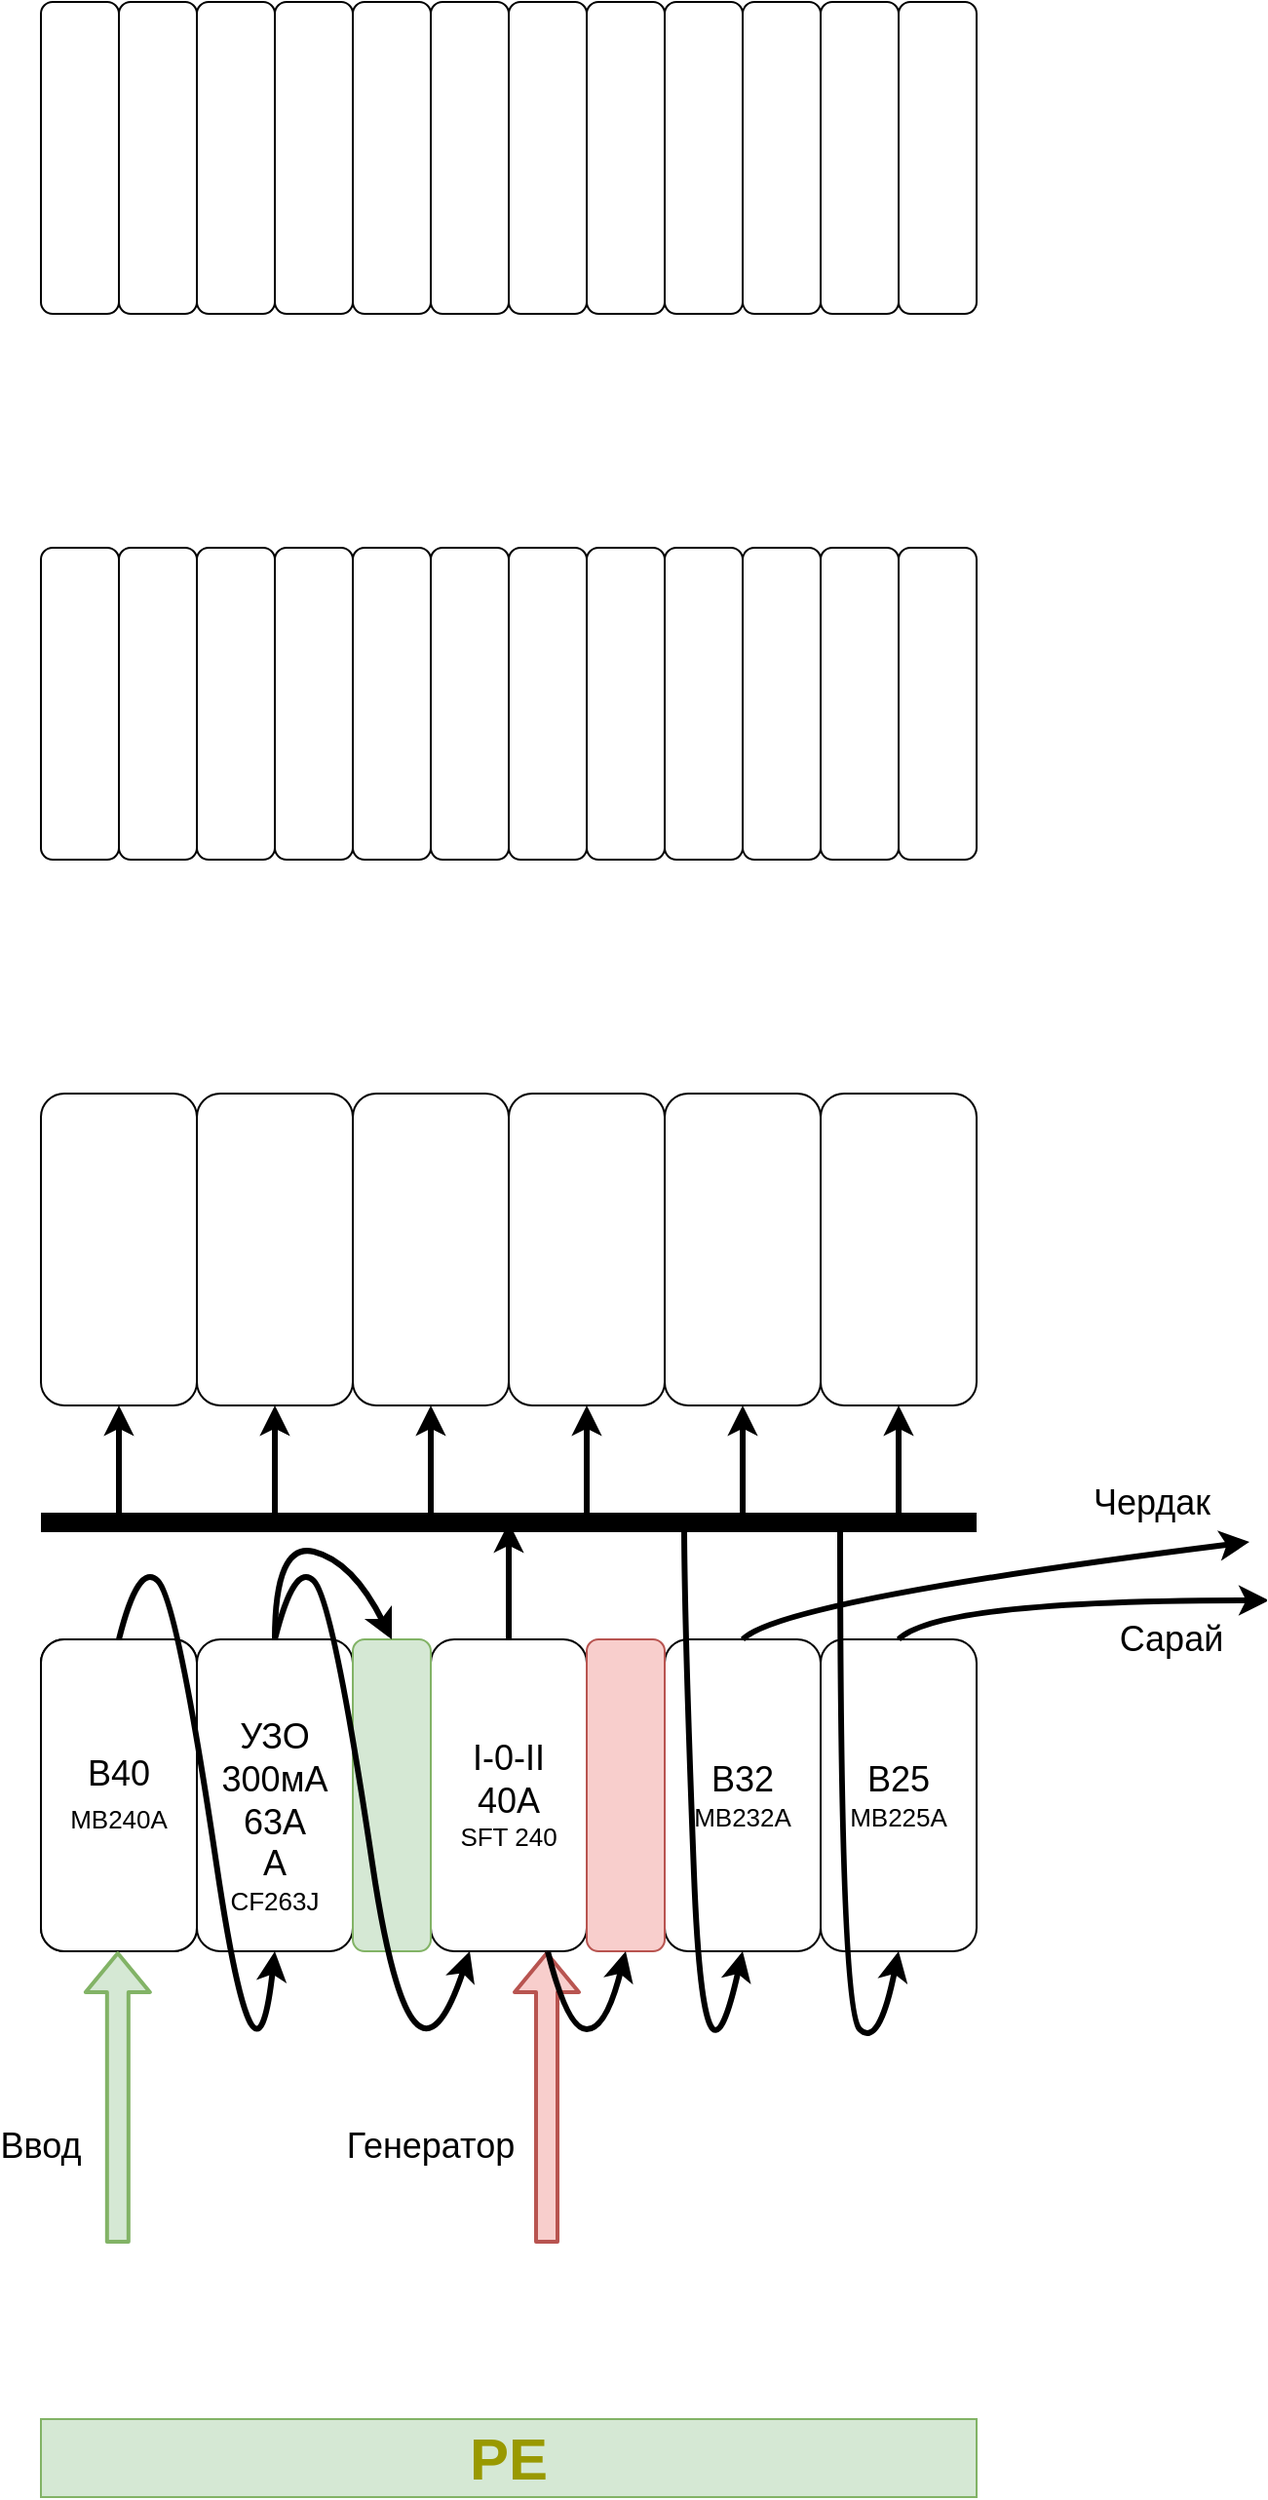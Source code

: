 <mxfile version="13.6.2" type="github" pages="2">
  <diagram id="Z2d8q2yfVchoNYsD8aYI" name="Версия 2">
    <mxGraphModel dx="1091" dy="1103" grid="1" gridSize="10" guides="1" tooltips="1" connect="1" arrows="1" fold="1" page="1" pageScale="1" pageWidth="1169" pageHeight="1654" math="0" shadow="0">
      <root>
        <mxCell id="0" />
        <mxCell id="1" parent="0" />
        <mxCell id="kPm1ZI1qb7ZHJGVAojsA-1" value="" style="rounded=1;whiteSpace=wrap;html=1;" vertex="1" parent="1">
          <mxGeometry x="320" y="1160" width="80" height="160" as="geometry" />
        </mxCell>
        <mxCell id="kPm1ZI1qb7ZHJGVAojsA-2" value="&lt;div style=&quot;font-size: 18px&quot;&gt;&lt;font style=&quot;font-size: 18px&quot;&gt;&lt;b&gt;&lt;font style=&quot;font-size: 18px&quot;&gt;&lt;br&gt;&lt;/font&gt;&lt;/b&gt;&lt;/font&gt;&lt;/div&gt;&lt;div style=&quot;font-size: 18px&quot;&gt;&lt;font style=&quot;font-size: 18px&quot;&gt;&lt;font style=&quot;font-size: 18px&quot;&gt;УЗО&lt;/font&gt;&lt;/font&gt;&lt;/div&gt;&lt;div style=&quot;font-size: 18px&quot;&gt;&lt;font style=&quot;font-size: 18px&quot;&gt;&lt;font style=&quot;font-size: 18px&quot;&gt;300мА&lt;/font&gt;&lt;/font&gt;&lt;/div&gt;&lt;div style=&quot;font-size: 18px&quot;&gt;&lt;font style=&quot;font-size: 18px&quot;&gt;&lt;font style=&quot;font-size: 18px&quot;&gt;63А&lt;/font&gt;&lt;/font&gt;&lt;/div&gt;&lt;div style=&quot;font-size: 18px&quot;&gt;&lt;font style=&quot;font-size: 18px&quot;&gt;&lt;font style=&quot;font-size: 18px&quot;&gt;А&lt;/font&gt;&lt;/font&gt;&lt;br&gt;&lt;/div&gt;&lt;div&gt;&lt;span style=&quot;font-size: 13px ; color: #000000 ; font-weight: normal ; text-decoration: none ; font-family: &amp;#34;arial&amp;#34; ; font-style: normal&quot;&gt;CF263J&lt;/span&gt;&lt;/div&gt;" style="rounded=1;whiteSpace=wrap;html=1;" vertex="1" parent="1">
          <mxGeometry x="400" y="1160" width="80" height="160" as="geometry" />
        </mxCell>
        <mxCell id="kPm1ZI1qb7ZHJGVAojsA-3" value="&lt;div style=&quot;font-size: 18px&quot;&gt;&lt;span style=&quot;color: rgb(0 , 0 , 0) ; font-weight: normal ; text-decoration: none ; font-family: &amp;#34;arial&amp;#34; ; font-style: normal&quot;&gt;&lt;font style=&quot;font-size: 18px&quot;&gt;B32&lt;/font&gt;&lt;br&gt;&lt;/span&gt;&lt;/div&gt;&lt;div&gt;&lt;span style=&quot;font-size: 13px ; color: #000000 ; font-weight: normal ; text-decoration: none ; font-family: &amp;#34;arial&amp;#34; ; font-style: normal&quot;&gt; MB232A&lt;/span&gt;&lt;/div&gt;" style="rounded=1;whiteSpace=wrap;html=1;" vertex="1" parent="1">
          <mxGeometry x="640" y="1160" width="80" height="160" as="geometry" />
        </mxCell>
        <mxCell id="kPm1ZI1qb7ZHJGVAojsA-4" value="" style="rounded=1;whiteSpace=wrap;html=1;" vertex="1" parent="1">
          <mxGeometry x="400" y="880" width="80" height="160" as="geometry" />
        </mxCell>
        <mxCell id="kPm1ZI1qb7ZHJGVAojsA-5" value="" style="rounded=1;whiteSpace=wrap;html=1;" vertex="1" parent="1">
          <mxGeometry x="560" y="880" width="80" height="160" as="geometry" />
        </mxCell>
        <mxCell id="kPm1ZI1qb7ZHJGVAojsA-14" value="" style="rounded=1;whiteSpace=wrap;html=1;" vertex="1" parent="1">
          <mxGeometry x="640" y="880" width="80" height="160" as="geometry" />
        </mxCell>
        <mxCell id="kPm1ZI1qb7ZHJGVAojsA-15" value="" style="rounded=1;whiteSpace=wrap;html=1;" vertex="1" parent="1">
          <mxGeometry x="720" y="880" width="80" height="160" as="geometry" />
        </mxCell>
        <mxCell id="kPm1ZI1qb7ZHJGVAojsA-6" value="DIN1" parent="0" />
        <mxCell id="kPm1ZI1qb7ZHJGVAojsA-7" value="&lt;div&gt;&lt;font style=&quot;font-size: 18px&quot;&gt;B40&lt;/font&gt;&lt;br&gt;&lt;font style=&quot;font-size: 18px&quot;&gt;&lt;span style=&quot;font-size: 13px ; color: #000000 ; font-weight: normal ; text-decoration: none ; font-family: &amp;#34;arial&amp;#34; ; font-style: normal&quot;&gt;MB240A&lt;/span&gt;&lt;/font&gt;&lt;/div&gt;" style="rounded=1;whiteSpace=wrap;html=1;" vertex="1" parent="kPm1ZI1qb7ZHJGVAojsA-6">
          <mxGeometry x="320" y="1160" width="80" height="160" as="geometry" />
        </mxCell>
        <mxCell id="kPm1ZI1qb7ZHJGVAojsA-8" value="" style="rounded=1;whiteSpace=wrap;html=1;" vertex="1" parent="kPm1ZI1qb7ZHJGVAojsA-6">
          <mxGeometry x="480" y="880" width="80" height="160" as="geometry" />
        </mxCell>
        <mxCell id="kPm1ZI1qb7ZHJGVAojsA-9" value="" style="rounded=1;whiteSpace=wrap;html=1;" vertex="1" parent="kPm1ZI1qb7ZHJGVAojsA-6">
          <mxGeometry x="320" y="880" width="80" height="160" as="geometry" />
        </mxCell>
        <mxCell id="kPm1ZI1qb7ZHJGVAojsA-10" value="&lt;div style=&quot;font-size: 18px&quot;&gt;&lt;span style=&quot;color: rgb(0 , 0 , 0) ; font-weight: normal ; text-decoration: none ; font-family: &amp;#34;arial&amp;#34; ; font-style: normal&quot;&gt;I-0-II&lt;br&gt;&lt;/span&gt;&lt;/div&gt;&lt;div style=&quot;font-size: 18px&quot;&gt;&lt;span style=&quot;color: rgb(0 , 0 , 0) ; font-weight: normal ; text-decoration: none ; font-family: &amp;#34;arial&amp;#34; ; font-style: normal&quot;&gt;40A&lt;br&gt;&lt;/span&gt;&lt;/div&gt;&lt;div&gt;&lt;span style=&quot;font-size: 13px ; color: #000000 ; font-weight: normal ; text-decoration: none ; font-family: &amp;#34;arial&amp;#34; ; font-style: normal&quot;&gt;SFT 240&lt;/span&gt;&lt;/div&gt;" style="rounded=1;whiteSpace=wrap;html=1;" vertex="1" parent="kPm1ZI1qb7ZHJGVAojsA-6">
          <mxGeometry x="520" y="1160" width="80" height="160" as="geometry" />
        </mxCell>
        <mxCell id="kPm1ZI1qb7ZHJGVAojsA-11" value="&lt;div style=&quot;font-size: 18px&quot;&gt;&lt;span style=&quot;color: rgb(0 , 0 , 0) ; font-weight: normal ; text-decoration: none ; font-family: &amp;#34;arial&amp;#34; ; font-style: normal&quot;&gt;&lt;font style=&quot;font-size: 18px&quot;&gt;B25&lt;/font&gt;&lt;br&gt;&lt;/span&gt;&lt;/div&gt;&lt;div&gt;&lt;span style=&quot;font-size: 13px ; color: #000000 ; font-weight: normal ; text-decoration: none ; font-family: &amp;#34;arial&amp;#34; ; font-style: normal&quot;&gt;MB225A&lt;/span&gt;&lt;/div&gt;" style="rounded=1;whiteSpace=wrap;html=1;" vertex="1" parent="kPm1ZI1qb7ZHJGVAojsA-6">
          <mxGeometry x="720" y="1160" width="80" height="160" as="geometry" />
        </mxCell>
        <mxCell id="kPm1ZI1qb7ZHJGVAojsA-12" value="" style="rounded=1;whiteSpace=wrap;html=1;fillColor=#d5e8d4;strokeColor=#82b366;" vertex="1" parent="kPm1ZI1qb7ZHJGVAojsA-6">
          <mxGeometry x="480" y="1160" width="40" height="160" as="geometry" />
        </mxCell>
        <mxCell id="kPm1ZI1qb7ZHJGVAojsA-13" value="" style="rounded=1;whiteSpace=wrap;html=1;fillColor=#f8cecc;strokeColor=#b85450;" vertex="1" parent="kPm1ZI1qb7ZHJGVAojsA-6">
          <mxGeometry x="600" y="1160" width="40" height="160" as="geometry" />
        </mxCell>
        <mxCell id="kPm1ZI1qb7ZHJGVAojsA-16" value="" style="shape=flexArrow;endArrow=classic;html=1;strokeWidth=2;fillColor=#d5e8d4;strokeColor=#82b366;" edge="1" parent="kPm1ZI1qb7ZHJGVAojsA-6">
          <mxGeometry width="50" height="50" relative="1" as="geometry">
            <mxPoint x="359.41" y="1470" as="sourcePoint" />
            <mxPoint x="359.41" y="1320" as="targetPoint" />
          </mxGeometry>
        </mxCell>
        <mxCell id="kPm1ZI1qb7ZHJGVAojsA-17" value="" style="curved=1;endArrow=classic;html=1;strokeWidth=3;exitX=0.5;exitY=0;exitDx=0;exitDy=0;entryX=0.5;entryY=1;entryDx=0;entryDy=0;" edge="1" parent="kPm1ZI1qb7ZHJGVAojsA-6" source="kPm1ZI1qb7ZHJGVAojsA-7" target="kPm1ZI1qb7ZHJGVAojsA-2">
          <mxGeometry width="50" height="50" relative="1" as="geometry">
            <mxPoint x="600" y="1230" as="sourcePoint" />
            <mxPoint x="650" y="1180" as="targetPoint" />
            <Array as="points">
              <mxPoint x="370" y="1120" />
              <mxPoint x="390" y="1140" />
              <mxPoint x="430" y="1410" />
            </Array>
          </mxGeometry>
        </mxCell>
        <mxCell id="kPm1ZI1qb7ZHJGVAojsA-18" value="" style="curved=1;endArrow=classic;html=1;strokeWidth=3;exitX=0.5;exitY=0;exitDx=0;exitDy=0;entryX=0.25;entryY=1;entryDx=0;entryDy=0;" edge="1" parent="kPm1ZI1qb7ZHJGVAojsA-6" target="kPm1ZI1qb7ZHJGVAojsA-10">
          <mxGeometry width="50" height="50" relative="1" as="geometry">
            <mxPoint x="440.0" y="1160" as="sourcePoint" />
            <mxPoint x="520.0" y="1320" as="targetPoint" />
            <Array as="points">
              <mxPoint x="450" y="1120" />
              <mxPoint x="470" y="1140" />
              <mxPoint x="510" y="1410" />
            </Array>
          </mxGeometry>
        </mxCell>
        <mxCell id="kPm1ZI1qb7ZHJGVAojsA-19" value="" style="curved=1;endArrow=classic;html=1;strokeWidth=3;exitX=0.5;exitY=0;exitDx=0;exitDy=0;entryX=0.5;entryY=0;entryDx=0;entryDy=0;" edge="1" parent="kPm1ZI1qb7ZHJGVAojsA-6" source="kPm1ZI1qb7ZHJGVAojsA-2" target="kPm1ZI1qb7ZHJGVAojsA-12">
          <mxGeometry width="50" height="50" relative="1" as="geometry">
            <mxPoint x="600" y="1230" as="sourcePoint" />
            <mxPoint x="650" y="1180" as="targetPoint" />
            <Array as="points">
              <mxPoint x="440" y="1110" />
              <mxPoint x="480" y="1120" />
            </Array>
          </mxGeometry>
        </mxCell>
        <mxCell id="kPm1ZI1qb7ZHJGVAojsA-20" value="" style="shape=flexArrow;endArrow=classic;html=1;strokeWidth=2;fillColor=#f8cecc;strokeColor=#b85450;" edge="1" parent="kPm1ZI1qb7ZHJGVAojsA-6">
          <mxGeometry width="50" height="50" relative="1" as="geometry">
            <mxPoint x="579.5" y="1470.0" as="sourcePoint" />
            <mxPoint x="579.5" y="1320" as="targetPoint" />
          </mxGeometry>
        </mxCell>
        <mxCell id="kPm1ZI1qb7ZHJGVAojsA-21" value="" style="curved=1;endArrow=classic;html=1;strokeWidth=3;entryX=0.5;entryY=1;entryDx=0;entryDy=0;" edge="1" parent="kPm1ZI1qb7ZHJGVAojsA-6" target="kPm1ZI1qb7ZHJGVAojsA-13">
          <mxGeometry width="50" height="50" relative="1" as="geometry">
            <mxPoint x="580" y="1320" as="sourcePoint" />
            <mxPoint x="650" y="1180" as="targetPoint" />
            <Array as="points">
              <mxPoint x="590" y="1360" />
              <mxPoint x="610" y="1360" />
            </Array>
          </mxGeometry>
        </mxCell>
        <mxCell id="kPm1ZI1qb7ZHJGVAojsA-22" value="" style="curved=1;endArrow=classic;html=1;strokeWidth=3;entryX=0.5;entryY=1;entryDx=0;entryDy=0;" edge="1" parent="kPm1ZI1qb7ZHJGVAojsA-6" target="kPm1ZI1qb7ZHJGVAojsA-3">
          <mxGeometry width="50" height="50" relative="1" as="geometry">
            <mxPoint x="650" y="1100" as="sourcePoint" />
            <mxPoint x="660.0" y="1320" as="targetPoint" />
            <Array as="points">
              <mxPoint x="650" y="1150" />
              <mxPoint x="660" y="1410" />
            </Array>
          </mxGeometry>
        </mxCell>
        <mxCell id="kPm1ZI1qb7ZHJGVAojsA-23" value="" style="curved=1;endArrow=classic;html=1;strokeWidth=3;entryX=0.5;entryY=1;entryDx=0;entryDy=0;" edge="1" parent="kPm1ZI1qb7ZHJGVAojsA-6" target="kPm1ZI1qb7ZHJGVAojsA-11">
          <mxGeometry width="50" height="50" relative="1" as="geometry">
            <mxPoint x="730" y="1100" as="sourcePoint" />
            <mxPoint x="630.0" y="1330" as="targetPoint" />
            <Array as="points">
              <mxPoint x="730" y="1350" />
              <mxPoint x="750" y="1370" />
            </Array>
          </mxGeometry>
        </mxCell>
        <mxCell id="kPm1ZI1qb7ZHJGVAojsA-24" value="" style="endArrow=none;html=1;strokeWidth=10;" edge="1" parent="kPm1ZI1qb7ZHJGVAojsA-6">
          <mxGeometry width="50" height="50" relative="1" as="geometry">
            <mxPoint x="320" y="1100" as="sourcePoint" />
            <mxPoint x="800" y="1100" as="targetPoint" />
          </mxGeometry>
        </mxCell>
        <mxCell id="kPm1ZI1qb7ZHJGVAojsA-26" value="" style="endArrow=classic;html=1;strokeWidth=3;exitX=0.5;exitY=0;exitDx=0;exitDy=0;" edge="1" parent="kPm1ZI1qb7ZHJGVAojsA-6" source="kPm1ZI1qb7ZHJGVAojsA-10">
          <mxGeometry width="50" height="50" relative="1" as="geometry">
            <mxPoint x="600" y="1230" as="sourcePoint" />
            <mxPoint x="560" y="1100" as="targetPoint" />
          </mxGeometry>
        </mxCell>
        <mxCell id="kPm1ZI1qb7ZHJGVAojsA-27" value="" style="endArrow=classic;html=1;strokeWidth=3;entryX=0.5;entryY=1;entryDx=0;entryDy=0;" edge="1" parent="kPm1ZI1qb7ZHJGVAojsA-6" target="kPm1ZI1qb7ZHJGVAojsA-9">
          <mxGeometry width="50" height="50" relative="1" as="geometry">
            <mxPoint x="360" y="1100" as="sourcePoint" />
            <mxPoint x="570.0" y="1110" as="targetPoint" />
          </mxGeometry>
        </mxCell>
        <mxCell id="kPm1ZI1qb7ZHJGVAojsA-28" value="" style="endArrow=classic;html=1;strokeWidth=3;entryX=0.5;entryY=1;entryDx=0;entryDy=0;" edge="1" parent="kPm1ZI1qb7ZHJGVAojsA-6">
          <mxGeometry width="50" height="50" relative="1" as="geometry">
            <mxPoint x="440" y="1100" as="sourcePoint" />
            <mxPoint x="440" y="1040" as="targetPoint" />
          </mxGeometry>
        </mxCell>
        <mxCell id="kPm1ZI1qb7ZHJGVAojsA-29" value="" style="endArrow=classic;html=1;strokeWidth=3;entryX=0.5;entryY=1;entryDx=0;entryDy=0;" edge="1" parent="kPm1ZI1qb7ZHJGVAojsA-6" target="kPm1ZI1qb7ZHJGVAojsA-8">
          <mxGeometry width="50" height="50" relative="1" as="geometry">
            <mxPoint x="520" y="1100" as="sourcePoint" />
            <mxPoint x="380" y="1060" as="targetPoint" />
          </mxGeometry>
        </mxCell>
        <mxCell id="kPm1ZI1qb7ZHJGVAojsA-30" value="" style="endArrow=classic;html=1;strokeWidth=3;entryX=0.5;entryY=1;entryDx=0;entryDy=0;" edge="1" parent="kPm1ZI1qb7ZHJGVAojsA-6" target="kPm1ZI1qb7ZHJGVAojsA-5">
          <mxGeometry width="50" height="50" relative="1" as="geometry">
            <mxPoint x="600" y="1100" as="sourcePoint" />
            <mxPoint x="390" y="1070" as="targetPoint" />
          </mxGeometry>
        </mxCell>
        <mxCell id="kPm1ZI1qb7ZHJGVAojsA-31" value="" style="endArrow=classic;html=1;strokeWidth=3;entryX=0.5;entryY=1;entryDx=0;entryDy=0;" edge="1" parent="kPm1ZI1qb7ZHJGVAojsA-6" target="kPm1ZI1qb7ZHJGVAojsA-14">
          <mxGeometry width="50" height="50" relative="1" as="geometry">
            <mxPoint x="680" y="1100" as="sourcePoint" />
            <mxPoint x="400" y="1080" as="targetPoint" />
          </mxGeometry>
        </mxCell>
        <mxCell id="kPm1ZI1qb7ZHJGVAojsA-32" value="" style="endArrow=classic;html=1;strokeWidth=3;entryX=0.5;entryY=1;entryDx=0;entryDy=0;" edge="1" parent="kPm1ZI1qb7ZHJGVAojsA-6" target="kPm1ZI1qb7ZHJGVAojsA-15">
          <mxGeometry width="50" height="50" relative="1" as="geometry">
            <mxPoint x="760" y="1100" as="sourcePoint" />
            <mxPoint x="410" y="1090" as="targetPoint" />
          </mxGeometry>
        </mxCell>
        <mxCell id="kPm1ZI1qb7ZHJGVAojsA-33" value="" style="curved=1;endArrow=classic;html=1;strokeWidth=3;exitX=0.5;exitY=0;exitDx=0;exitDy=0;" edge="1" parent="kPm1ZI1qb7ZHJGVAojsA-6" source="kPm1ZI1qb7ZHJGVAojsA-11">
          <mxGeometry width="50" height="50" relative="1" as="geometry">
            <mxPoint x="870" y="1150" as="sourcePoint" />
            <mxPoint x="950" y="1140" as="targetPoint" />
            <Array as="points">
              <mxPoint x="780" y="1140" />
            </Array>
          </mxGeometry>
        </mxCell>
        <mxCell id="kPm1ZI1qb7ZHJGVAojsA-34" value="" style="curved=1;endArrow=classic;html=1;strokeWidth=3;exitX=0.5;exitY=0;exitDx=0;exitDy=0;" edge="1" parent="kPm1ZI1qb7ZHJGVAojsA-6">
          <mxGeometry width="50" height="50" relative="1" as="geometry">
            <mxPoint x="680" y="1160" as="sourcePoint" />
            <mxPoint x="940" y="1110" as="targetPoint" />
            <Array as="points">
              <mxPoint x="700" y="1140" />
            </Array>
          </mxGeometry>
        </mxCell>
        <mxCell id="kPm1ZI1qb7ZHJGVAojsA-35" value="" style="rounded=1;whiteSpace=wrap;html=1;" vertex="1" parent="kPm1ZI1qb7ZHJGVAojsA-6">
          <mxGeometry x="320" y="600" width="40" height="160" as="geometry" />
        </mxCell>
        <mxCell id="kPm1ZI1qb7ZHJGVAojsA-36" value="" style="rounded=1;whiteSpace=wrap;html=1;" vertex="1" parent="kPm1ZI1qb7ZHJGVAojsA-6">
          <mxGeometry x="360" y="600" width="40" height="160" as="geometry" />
        </mxCell>
        <mxCell id="kPm1ZI1qb7ZHJGVAojsA-37" value="" style="rounded=1;whiteSpace=wrap;html=1;" vertex="1" parent="kPm1ZI1qb7ZHJGVAojsA-6">
          <mxGeometry x="400" y="600" width="40" height="160" as="geometry" />
        </mxCell>
        <mxCell id="kPm1ZI1qb7ZHJGVAojsA-38" value="" style="rounded=1;whiteSpace=wrap;html=1;" vertex="1" parent="kPm1ZI1qb7ZHJGVAojsA-6">
          <mxGeometry x="440" y="600" width="40" height="160" as="geometry" />
        </mxCell>
        <mxCell id="kPm1ZI1qb7ZHJGVAojsA-39" value="" style="rounded=1;whiteSpace=wrap;html=1;" vertex="1" parent="kPm1ZI1qb7ZHJGVAojsA-6">
          <mxGeometry x="480" y="600" width="40" height="160" as="geometry" />
        </mxCell>
        <mxCell id="kPm1ZI1qb7ZHJGVAojsA-40" value="" style="rounded=1;whiteSpace=wrap;html=1;" vertex="1" parent="kPm1ZI1qb7ZHJGVAojsA-6">
          <mxGeometry x="520" y="600" width="40" height="160" as="geometry" />
        </mxCell>
        <mxCell id="kPm1ZI1qb7ZHJGVAojsA-41" value="" style="rounded=1;whiteSpace=wrap;html=1;" vertex="1" parent="kPm1ZI1qb7ZHJGVAojsA-6">
          <mxGeometry x="560" y="600" width="40" height="160" as="geometry" />
        </mxCell>
        <mxCell id="kPm1ZI1qb7ZHJGVAojsA-42" value="" style="rounded=1;whiteSpace=wrap;html=1;" vertex="1" parent="kPm1ZI1qb7ZHJGVAojsA-6">
          <mxGeometry x="600" y="600" width="40" height="160" as="geometry" />
        </mxCell>
        <mxCell id="kPm1ZI1qb7ZHJGVAojsA-43" value="" style="rounded=1;whiteSpace=wrap;html=1;" vertex="1" parent="kPm1ZI1qb7ZHJGVAojsA-6">
          <mxGeometry x="640" y="600" width="40" height="160" as="geometry" />
        </mxCell>
        <mxCell id="kPm1ZI1qb7ZHJGVAojsA-44" value="" style="rounded=1;whiteSpace=wrap;html=1;" vertex="1" parent="kPm1ZI1qb7ZHJGVAojsA-6">
          <mxGeometry x="680" y="600" width="40" height="160" as="geometry" />
        </mxCell>
        <mxCell id="kPm1ZI1qb7ZHJGVAojsA-45" value="" style="rounded=1;whiteSpace=wrap;html=1;" vertex="1" parent="kPm1ZI1qb7ZHJGVAojsA-6">
          <mxGeometry x="720" y="600" width="40" height="160" as="geometry" />
        </mxCell>
        <mxCell id="kPm1ZI1qb7ZHJGVAojsA-46" value="" style="rounded=1;whiteSpace=wrap;html=1;" vertex="1" parent="kPm1ZI1qb7ZHJGVAojsA-6">
          <mxGeometry x="760" y="600" width="40" height="160" as="geometry" />
        </mxCell>
        <mxCell id="kPm1ZI1qb7ZHJGVAojsA-47" value="" style="rounded=1;whiteSpace=wrap;html=1;" vertex="1" parent="kPm1ZI1qb7ZHJGVAojsA-6">
          <mxGeometry x="320" y="320" width="40" height="160" as="geometry" />
        </mxCell>
        <mxCell id="kPm1ZI1qb7ZHJGVAojsA-48" value="" style="rounded=1;whiteSpace=wrap;html=1;" vertex="1" parent="kPm1ZI1qb7ZHJGVAojsA-6">
          <mxGeometry x="360" y="320" width="40" height="160" as="geometry" />
        </mxCell>
        <mxCell id="kPm1ZI1qb7ZHJGVAojsA-49" value="" style="rounded=1;whiteSpace=wrap;html=1;" vertex="1" parent="kPm1ZI1qb7ZHJGVAojsA-6">
          <mxGeometry x="400" y="320" width="40" height="160" as="geometry" />
        </mxCell>
        <mxCell id="kPm1ZI1qb7ZHJGVAojsA-50" value="" style="rounded=1;whiteSpace=wrap;html=1;" vertex="1" parent="kPm1ZI1qb7ZHJGVAojsA-6">
          <mxGeometry x="440" y="320" width="40" height="160" as="geometry" />
        </mxCell>
        <mxCell id="kPm1ZI1qb7ZHJGVAojsA-51" value="" style="rounded=1;whiteSpace=wrap;html=1;" vertex="1" parent="kPm1ZI1qb7ZHJGVAojsA-6">
          <mxGeometry x="480" y="320" width="40" height="160" as="geometry" />
        </mxCell>
        <mxCell id="kPm1ZI1qb7ZHJGVAojsA-52" value="" style="rounded=1;whiteSpace=wrap;html=1;" vertex="1" parent="kPm1ZI1qb7ZHJGVAojsA-6">
          <mxGeometry x="520" y="320" width="40" height="160" as="geometry" />
        </mxCell>
        <mxCell id="kPm1ZI1qb7ZHJGVAojsA-53" value="" style="rounded=1;whiteSpace=wrap;html=1;" vertex="1" parent="kPm1ZI1qb7ZHJGVAojsA-6">
          <mxGeometry x="560" y="320" width="40" height="160" as="geometry" />
        </mxCell>
        <mxCell id="kPm1ZI1qb7ZHJGVAojsA-54" value="" style="rounded=1;whiteSpace=wrap;html=1;" vertex="1" parent="kPm1ZI1qb7ZHJGVAojsA-6">
          <mxGeometry x="600" y="320" width="40" height="160" as="geometry" />
        </mxCell>
        <mxCell id="kPm1ZI1qb7ZHJGVAojsA-55" value="" style="rounded=1;whiteSpace=wrap;html=1;" vertex="1" parent="kPm1ZI1qb7ZHJGVAojsA-6">
          <mxGeometry x="640" y="320" width="40" height="160" as="geometry" />
        </mxCell>
        <mxCell id="kPm1ZI1qb7ZHJGVAojsA-56" value="" style="rounded=1;whiteSpace=wrap;html=1;" vertex="1" parent="kPm1ZI1qb7ZHJGVAojsA-6">
          <mxGeometry x="680" y="320" width="40" height="160" as="geometry" />
        </mxCell>
        <mxCell id="kPm1ZI1qb7ZHJGVAojsA-57" value="" style="rounded=1;whiteSpace=wrap;html=1;" vertex="1" parent="kPm1ZI1qb7ZHJGVAojsA-6">
          <mxGeometry x="720" y="320" width="40" height="160" as="geometry" />
        </mxCell>
        <mxCell id="kPm1ZI1qb7ZHJGVAojsA-58" value="" style="rounded=1;whiteSpace=wrap;html=1;" vertex="1" parent="kPm1ZI1qb7ZHJGVAojsA-6">
          <mxGeometry x="760" y="320" width="40" height="160" as="geometry" />
        </mxCell>
        <mxCell id="kPm1ZI1qb7ZHJGVAojsA-59" value="&lt;font style=&quot;font-size: 18px&quot;&gt;Ввод&lt;/font&gt;" style="text;html=1;strokeColor=none;fillColor=none;align=center;verticalAlign=middle;whiteSpace=wrap;rounded=0;" vertex="1" parent="kPm1ZI1qb7ZHJGVAojsA-6">
          <mxGeometry x="300" y="1410" width="40" height="20" as="geometry" />
        </mxCell>
        <mxCell id="kPm1ZI1qb7ZHJGVAojsA-60" value="&lt;font style=&quot;font-size: 18px&quot;&gt;Генератор&lt;/font&gt;" style="text;html=1;strokeColor=none;fillColor=none;align=center;verticalAlign=middle;whiteSpace=wrap;rounded=0;" vertex="1" parent="kPm1ZI1qb7ZHJGVAojsA-6">
          <mxGeometry x="480" y="1410" width="80" height="20" as="geometry" />
        </mxCell>
        <mxCell id="kPm1ZI1qb7ZHJGVAojsA-62" value="&lt;font style=&quot;font-size: 18px&quot;&gt;Сарай&lt;/font&gt;" style="text;html=1;strokeColor=none;fillColor=none;align=center;verticalAlign=middle;whiteSpace=wrap;rounded=0;" vertex="1" parent="kPm1ZI1qb7ZHJGVAojsA-6">
          <mxGeometry x="860" y="1150" width="80" height="20" as="geometry" />
        </mxCell>
        <mxCell id="kPm1ZI1qb7ZHJGVAojsA-63" value="&lt;font style=&quot;font-size: 18px&quot;&gt;Чердак&lt;/font&gt;" style="text;html=1;strokeColor=none;fillColor=none;align=center;verticalAlign=middle;whiteSpace=wrap;rounded=0;" vertex="1" parent="kPm1ZI1qb7ZHJGVAojsA-6">
          <mxGeometry x="850" y="1080" width="80" height="20" as="geometry" />
        </mxCell>
        <mxCell id="kPm1ZI1qb7ZHJGVAojsA-65" value="&lt;font color=&quot;#999900&quot;&gt;&lt;b&gt;&lt;font style=&quot;font-size: 30px&quot;&gt;PE&lt;/font&gt;&lt;/b&gt;&lt;/font&gt;" style="rounded=0;whiteSpace=wrap;html=1;fillColor=#d5e8d4;strokeColor=#82b366;" vertex="1" parent="kPm1ZI1qb7ZHJGVAojsA-6">
          <mxGeometry x="320" y="1560" width="480" height="40" as="geometry" />
        </mxCell>
      </root>
    </mxGraphModel>
  </diagram>
  <diagram id="LkfhWpor7lDu-k25dBGM" name="Версия 1">
    <mxGraphModel dx="899" dy="908" grid="1" gridSize="10" guides="1" tooltips="1" connect="1" arrows="1" fold="1" page="1" pageScale="1" pageWidth="1169" pageHeight="1654" math="0" shadow="0">
      <root>
        <mxCell id="1T-89taB87COxcUD3kPp-0" />
        <mxCell id="1T-89taB87COxcUD3kPp-1" parent="1T-89taB87COxcUD3kPp-0" />
        <mxCell id="gXGEx_JHsCBYrGABIQa0-0" value="" style="rounded=1;whiteSpace=wrap;html=1;" vertex="1" parent="1T-89taB87COxcUD3kPp-1">
          <mxGeometry x="330" y="1170" width="80" height="160" as="geometry" />
        </mxCell>
        <mxCell id="gXGEx_JHsCBYrGABIQa0-1" value="&lt;div style=&quot;font-size: 18px&quot;&gt;&lt;font style=&quot;font-size: 18px&quot;&gt;&lt;b&gt;&lt;font style=&quot;font-size: 18px&quot;&gt;&lt;br&gt;&lt;/font&gt;&lt;/b&gt;&lt;/font&gt;&lt;/div&gt;&lt;div style=&quot;font-size: 18px&quot;&gt;&lt;font style=&quot;font-size: 18px&quot;&gt;&lt;font style=&quot;font-size: 18px&quot;&gt;УЗО&lt;/font&gt;&lt;/font&gt;&lt;/div&gt;&lt;div style=&quot;font-size: 18px&quot;&gt;&lt;font style=&quot;font-size: 18px&quot;&gt;&lt;font style=&quot;font-size: 18px&quot;&gt;300мА&lt;/font&gt;&lt;/font&gt;&lt;/div&gt;&lt;div style=&quot;font-size: 18px&quot;&gt;&lt;font style=&quot;font-size: 18px&quot;&gt;&lt;font style=&quot;font-size: 18px&quot;&gt;63А&lt;/font&gt;&lt;/font&gt;&lt;/div&gt;&lt;div style=&quot;font-size: 18px&quot;&gt;&lt;font style=&quot;font-size: 18px&quot;&gt;&lt;font style=&quot;font-size: 18px&quot;&gt;А&lt;/font&gt;&lt;/font&gt;&lt;br&gt;&lt;/div&gt;&lt;div&gt;&lt;span style=&quot;font-size: 13px ; color: #000000 ; font-weight: normal ; text-decoration: none ; font-family: &amp;#34;arial&amp;#34; ; font-style: normal&quot;&gt;CF263J&lt;/span&gt;&lt;/div&gt;" style="rounded=1;whiteSpace=wrap;html=1;" vertex="1" parent="1T-89taB87COxcUD3kPp-1">
          <mxGeometry x="410" y="1170" width="80" height="160" as="geometry" />
        </mxCell>
        <mxCell id="gXGEx_JHsCBYrGABIQa0-2" value="&lt;div style=&quot;font-size: 18px&quot;&gt;&lt;span style=&quot;color: rgb(0 , 0 , 0) ; font-weight: normal ; text-decoration: none ; font-family: &amp;#34;arial&amp;#34; ; font-style: normal&quot;&gt;&lt;font style=&quot;font-size: 18px&quot;&gt;B32&lt;/font&gt;&lt;br&gt;&lt;/span&gt;&lt;/div&gt;&lt;div&gt;&lt;span style=&quot;font-size: 13px ; color: #000000 ; font-weight: normal ; text-decoration: none ; font-family: &amp;#34;arial&amp;#34; ; font-style: normal&quot;&gt; MB232A&lt;/span&gt;&lt;/div&gt;" style="rounded=1;whiteSpace=wrap;html=1;" vertex="1" parent="1T-89taB87COxcUD3kPp-1">
          <mxGeometry x="650" y="1170" width="80" height="160" as="geometry" />
        </mxCell>
        <mxCell id="gXGEx_JHsCBYrGABIQa0-3" value="" style="rounded=1;whiteSpace=wrap;html=1;" vertex="1" parent="1T-89taB87COxcUD3kPp-1">
          <mxGeometry x="410" y="890" width="80" height="160" as="geometry" />
        </mxCell>
        <mxCell id="gXGEx_JHsCBYrGABIQa0-7" value="&lt;div&gt;&lt;font style=&quot;font-size: 18px&quot;&gt;B40&lt;/font&gt;&lt;br&gt;&lt;font style=&quot;font-size: 18px&quot;&gt;&lt;span style=&quot;font-size: 13px ; color: #000000 ; font-weight: normal ; text-decoration: none ; font-family: &amp;#34;arial&amp;#34; ; font-style: normal&quot;&gt;MB240A&lt;/span&gt;&lt;/font&gt;&lt;/div&gt;" style="rounded=1;whiteSpace=wrap;html=1;" vertex="1" parent="1T-89taB87COxcUD3kPp-1">
          <mxGeometry x="330" y="1170" width="80" height="160" as="geometry" />
        </mxCell>
        <mxCell id="gXGEx_JHsCBYrGABIQa0-9" value="" style="rounded=1;whiteSpace=wrap;html=1;" vertex="1" parent="1T-89taB87COxcUD3kPp-1">
          <mxGeometry x="330" y="890" width="80" height="160" as="geometry" />
        </mxCell>
        <mxCell id="gXGEx_JHsCBYrGABIQa0-10" value="&lt;div style=&quot;font-size: 18px&quot;&gt;&lt;span style=&quot;color: rgb(0 , 0 , 0) ; font-weight: normal ; text-decoration: none ; font-family: &amp;#34;arial&amp;#34; ; font-style: normal&quot;&gt;I-0-II&lt;br&gt;&lt;/span&gt;&lt;/div&gt;&lt;div style=&quot;font-size: 18px&quot;&gt;&lt;span style=&quot;color: rgb(0 , 0 , 0) ; font-weight: normal ; text-decoration: none ; font-family: &amp;#34;arial&amp;#34; ; font-style: normal&quot;&gt;40A&lt;br&gt;&lt;/span&gt;&lt;/div&gt;&lt;div&gt;&lt;span style=&quot;font-size: 13px ; color: #000000 ; font-weight: normal ; text-decoration: none ; font-family: &amp;#34;arial&amp;#34; ; font-style: normal&quot;&gt;SFT 240&lt;/span&gt;&lt;/div&gt;" style="rounded=1;whiteSpace=wrap;html=1;" vertex="1" parent="1T-89taB87COxcUD3kPp-1">
          <mxGeometry x="530" y="1170" width="80" height="160" as="geometry" />
        </mxCell>
        <mxCell id="gXGEx_JHsCBYrGABIQa0-11" value="&lt;div style=&quot;font-size: 18px&quot;&gt;&lt;span style=&quot;color: rgb(0 , 0 , 0) ; font-weight: normal ; text-decoration: none ; font-family: &amp;#34;arial&amp;#34; ; font-style: normal&quot;&gt;&lt;font style=&quot;font-size: 18px&quot;&gt;B25&lt;/font&gt;&lt;br&gt;&lt;/span&gt;&lt;/div&gt;&lt;div&gt;&lt;span style=&quot;font-size: 13px ; color: #000000 ; font-weight: normal ; text-decoration: none ; font-family: &amp;#34;arial&amp;#34; ; font-style: normal&quot;&gt;MB225A&lt;/span&gt;&lt;/div&gt;" style="rounded=1;whiteSpace=wrap;html=1;" vertex="1" parent="1T-89taB87COxcUD3kPp-1">
          <mxGeometry x="730" y="1170" width="80" height="160" as="geometry" />
        </mxCell>
        <mxCell id="gXGEx_JHsCBYrGABIQa0-12" value="" style="rounded=1;whiteSpace=wrap;html=1;fillColor=#d5e8d4;strokeColor=#82b366;" vertex="1" parent="1T-89taB87COxcUD3kPp-1">
          <mxGeometry x="490" y="1170" width="40" height="160" as="geometry" />
        </mxCell>
        <mxCell id="gXGEx_JHsCBYrGABIQa0-13" value="" style="rounded=1;whiteSpace=wrap;html=1;fillColor=#f8cecc;strokeColor=#b85450;" vertex="1" parent="1T-89taB87COxcUD3kPp-1">
          <mxGeometry x="610" y="1170" width="40" height="160" as="geometry" />
        </mxCell>
        <mxCell id="gXGEx_JHsCBYrGABIQa0-14" value="" style="shape=flexArrow;endArrow=classic;html=1;strokeWidth=2;fillColor=#d5e8d4;strokeColor=#82b366;" edge="1" parent="1T-89taB87COxcUD3kPp-1">
          <mxGeometry width="50" height="50" relative="1" as="geometry">
            <mxPoint x="369.41" y="1480" as="sourcePoint" />
            <mxPoint x="369.41" y="1330" as="targetPoint" />
          </mxGeometry>
        </mxCell>
        <mxCell id="gXGEx_JHsCBYrGABIQa0-15" value="" style="curved=1;endArrow=classic;html=1;strokeWidth=3;exitX=0.5;exitY=0;exitDx=0;exitDy=0;entryX=0.5;entryY=1;entryDx=0;entryDy=0;" edge="1" source="gXGEx_JHsCBYrGABIQa0-7" target="gXGEx_JHsCBYrGABIQa0-1" parent="1T-89taB87COxcUD3kPp-1">
          <mxGeometry width="50" height="50" relative="1" as="geometry">
            <mxPoint x="610" y="1240" as="sourcePoint" />
            <mxPoint x="660" y="1190" as="targetPoint" />
            <Array as="points">
              <mxPoint x="380" y="1130" />
              <mxPoint x="400" y="1150" />
              <mxPoint x="440" y="1420" />
            </Array>
          </mxGeometry>
        </mxCell>
        <mxCell id="gXGEx_JHsCBYrGABIQa0-16" value="" style="curved=1;endArrow=classic;html=1;strokeWidth=3;exitX=0.5;exitY=0;exitDx=0;exitDy=0;entryX=0.25;entryY=1;entryDx=0;entryDy=0;" edge="1" target="gXGEx_JHsCBYrGABIQa0-10" parent="1T-89taB87COxcUD3kPp-1">
          <mxGeometry width="50" height="50" relative="1" as="geometry">
            <mxPoint x="450.0" y="1170" as="sourcePoint" />
            <mxPoint x="530.0" y="1330" as="targetPoint" />
            <Array as="points">
              <mxPoint x="460" y="1130" />
              <mxPoint x="480" y="1150" />
              <mxPoint x="520" y="1420" />
            </Array>
          </mxGeometry>
        </mxCell>
        <mxCell id="gXGEx_JHsCBYrGABIQa0-17" value="" style="curved=1;endArrow=classic;html=1;strokeWidth=3;exitX=0.5;exitY=0;exitDx=0;exitDy=0;entryX=0.5;entryY=0;entryDx=0;entryDy=0;" edge="1" source="gXGEx_JHsCBYrGABIQa0-1" target="gXGEx_JHsCBYrGABIQa0-12" parent="1T-89taB87COxcUD3kPp-1">
          <mxGeometry width="50" height="50" relative="1" as="geometry">
            <mxPoint x="610" y="1240" as="sourcePoint" />
            <mxPoint x="660" y="1190" as="targetPoint" />
            <Array as="points">
              <mxPoint x="450" y="1120" />
              <mxPoint x="490" y="1130" />
            </Array>
          </mxGeometry>
        </mxCell>
        <mxCell id="gXGEx_JHsCBYrGABIQa0-18" value="" style="shape=flexArrow;endArrow=classic;html=1;strokeWidth=2;fillColor=#f8cecc;strokeColor=#b85450;" edge="1" parent="1T-89taB87COxcUD3kPp-1">
          <mxGeometry width="50" height="50" relative="1" as="geometry">
            <mxPoint x="589.5" y="1480.0" as="sourcePoint" />
            <mxPoint x="589.5" y="1330" as="targetPoint" />
          </mxGeometry>
        </mxCell>
        <mxCell id="gXGEx_JHsCBYrGABIQa0-19" value="" style="curved=1;endArrow=classic;html=1;strokeWidth=3;entryX=0.5;entryY=1;entryDx=0;entryDy=0;" edge="1" target="gXGEx_JHsCBYrGABIQa0-13" parent="1T-89taB87COxcUD3kPp-1">
          <mxGeometry width="50" height="50" relative="1" as="geometry">
            <mxPoint x="590.0" y="1330" as="sourcePoint" />
            <mxPoint x="660" y="1190" as="targetPoint" />
            <Array as="points">
              <mxPoint x="600" y="1370" />
              <mxPoint x="620" y="1370" />
            </Array>
          </mxGeometry>
        </mxCell>
        <mxCell id="gXGEx_JHsCBYrGABIQa0-20" value="" style="curved=1;endArrow=classic;html=1;strokeWidth=3;entryX=0.5;entryY=1;entryDx=0;entryDy=0;" edge="1" target="gXGEx_JHsCBYrGABIQa0-2" parent="1T-89taB87COxcUD3kPp-1">
          <mxGeometry width="50" height="50" relative="1" as="geometry">
            <mxPoint x="660.0" y="1110" as="sourcePoint" />
            <mxPoint x="670.0" y="1330" as="targetPoint" />
            <Array as="points">
              <mxPoint x="660" y="1160" />
              <mxPoint x="670" y="1420" />
            </Array>
          </mxGeometry>
        </mxCell>
        <mxCell id="gXGEx_JHsCBYrGABIQa0-21" value="" style="curved=1;endArrow=classic;html=1;strokeWidth=3;entryX=0.5;entryY=1;entryDx=0;entryDy=0;" edge="1" target="gXGEx_JHsCBYrGABIQa0-11" parent="1T-89taB87COxcUD3kPp-1">
          <mxGeometry width="50" height="50" relative="1" as="geometry">
            <mxPoint x="740.0" y="1110" as="sourcePoint" />
            <mxPoint x="640.0" y="1340" as="targetPoint" />
            <Array as="points">
              <mxPoint x="740" y="1360" />
              <mxPoint x="760" y="1380" />
            </Array>
          </mxGeometry>
        </mxCell>
        <mxCell id="gXGEx_JHsCBYrGABIQa0-22" value="" style="endArrow=none;html=1;strokeWidth=10;" edge="1" parent="1T-89taB87COxcUD3kPp-1">
          <mxGeometry width="50" height="50" relative="1" as="geometry">
            <mxPoint x="330" y="1110" as="sourcePoint" />
            <mxPoint x="810.0" y="1110" as="targetPoint" />
          </mxGeometry>
        </mxCell>
        <mxCell id="gXGEx_JHsCBYrGABIQa0-23" value="" style="endArrow=classic;html=1;strokeWidth=3;exitX=0.5;exitY=0;exitDx=0;exitDy=0;" edge="1" source="gXGEx_JHsCBYrGABIQa0-10" parent="1T-89taB87COxcUD3kPp-1">
          <mxGeometry width="50" height="50" relative="1" as="geometry">
            <mxPoint x="610" y="1240" as="sourcePoint" />
            <mxPoint x="570.0" y="1110" as="targetPoint" />
          </mxGeometry>
        </mxCell>
        <mxCell id="gXGEx_JHsCBYrGABIQa0-24" value="" style="endArrow=classic;html=1;strokeWidth=3;entryX=0.5;entryY=1;entryDx=0;entryDy=0;" edge="1" target="gXGEx_JHsCBYrGABIQa0-9" parent="1T-89taB87COxcUD3kPp-1">
          <mxGeometry width="50" height="50" relative="1" as="geometry">
            <mxPoint x="370" y="1110" as="sourcePoint" />
            <mxPoint x="580.0" y="1120" as="targetPoint" />
          </mxGeometry>
        </mxCell>
        <mxCell id="gXGEx_JHsCBYrGABIQa0-25" value="" style="endArrow=classic;html=1;strokeWidth=3;entryX=0.5;entryY=1;entryDx=0;entryDy=0;" edge="1" parent="1T-89taB87COxcUD3kPp-1">
          <mxGeometry width="50" height="50" relative="1" as="geometry">
            <mxPoint x="450.0" y="1110" as="sourcePoint" />
            <mxPoint x="450.0" y="1050" as="targetPoint" />
          </mxGeometry>
        </mxCell>
        <mxCell id="gXGEx_JHsCBYrGABIQa0-30" value="" style="curved=1;endArrow=classic;html=1;strokeWidth=3;exitX=0.5;exitY=0;exitDx=0;exitDy=0;" edge="1" source="gXGEx_JHsCBYrGABIQa0-11" parent="1T-89taB87COxcUD3kPp-1">
          <mxGeometry width="50" height="50" relative="1" as="geometry">
            <mxPoint x="880" y="1160" as="sourcePoint" />
            <mxPoint x="960.0" y="1150" as="targetPoint" />
            <Array as="points">
              <mxPoint x="790" y="1150" />
            </Array>
          </mxGeometry>
        </mxCell>
        <mxCell id="gXGEx_JHsCBYrGABIQa0-31" value="" style="curved=1;endArrow=classic;html=1;strokeWidth=3;exitX=0.5;exitY=0;exitDx=0;exitDy=0;" edge="1" parent="1T-89taB87COxcUD3kPp-1">
          <mxGeometry width="50" height="50" relative="1" as="geometry">
            <mxPoint x="690.0" y="1170" as="sourcePoint" />
            <mxPoint x="950.0" y="1120" as="targetPoint" />
            <Array as="points">
              <mxPoint x="710" y="1150" />
            </Array>
          </mxGeometry>
        </mxCell>
        <mxCell id="gXGEx_JHsCBYrGABIQa0-32" value="&lt;font style=&quot;font-size: 18px&quot;&gt;Ввод&lt;/font&gt;" style="text;html=1;strokeColor=none;fillColor=none;align=center;verticalAlign=middle;whiteSpace=wrap;rounded=0;" vertex="1" parent="1T-89taB87COxcUD3kPp-1">
          <mxGeometry x="310" y="1420" width="40" height="20" as="geometry" />
        </mxCell>
        <mxCell id="gXGEx_JHsCBYrGABIQa0-33" value="&lt;font style=&quot;font-size: 18px&quot;&gt;Генератор&lt;/font&gt;" style="text;html=1;strokeColor=none;fillColor=none;align=center;verticalAlign=middle;whiteSpace=wrap;rounded=0;" vertex="1" parent="1T-89taB87COxcUD3kPp-1">
          <mxGeometry x="490" y="1420" width="80" height="20" as="geometry" />
        </mxCell>
        <mxCell id="gXGEx_JHsCBYrGABIQa0-34" value="&lt;font style=&quot;font-size: 18px&quot;&gt;Сарай&lt;/font&gt;" style="text;html=1;strokeColor=none;fillColor=none;align=center;verticalAlign=middle;whiteSpace=wrap;rounded=0;" vertex="1" parent="1T-89taB87COxcUD3kPp-1">
          <mxGeometry x="870" y="1160" width="80" height="20" as="geometry" />
        </mxCell>
        <mxCell id="gXGEx_JHsCBYrGABIQa0-35" value="&lt;font style=&quot;font-size: 18px&quot;&gt;Чердак&lt;/font&gt;" style="text;html=1;strokeColor=none;fillColor=none;align=center;verticalAlign=middle;whiteSpace=wrap;rounded=0;" vertex="1" parent="1T-89taB87COxcUD3kPp-1">
          <mxGeometry x="860" y="1090" width="80" height="20" as="geometry" />
        </mxCell>
        <mxCell id="gXGEx_JHsCBYrGABIQa0-36" value="&lt;font color=&quot;#999900&quot;&gt;&lt;b&gt;&lt;font style=&quot;font-size: 30px&quot;&gt;PE&lt;/font&gt;&lt;/b&gt;&lt;/font&gt;" style="rounded=0;whiteSpace=wrap;html=1;fillColor=#d5e8d4;strokeColor=#82b366;" vertex="1" parent="1T-89taB87COxcUD3kPp-1">
          <mxGeometry x="330" y="1570" width="480" height="40" as="geometry" />
        </mxCell>
      </root>
    </mxGraphModel>
  </diagram>
</mxfile>
